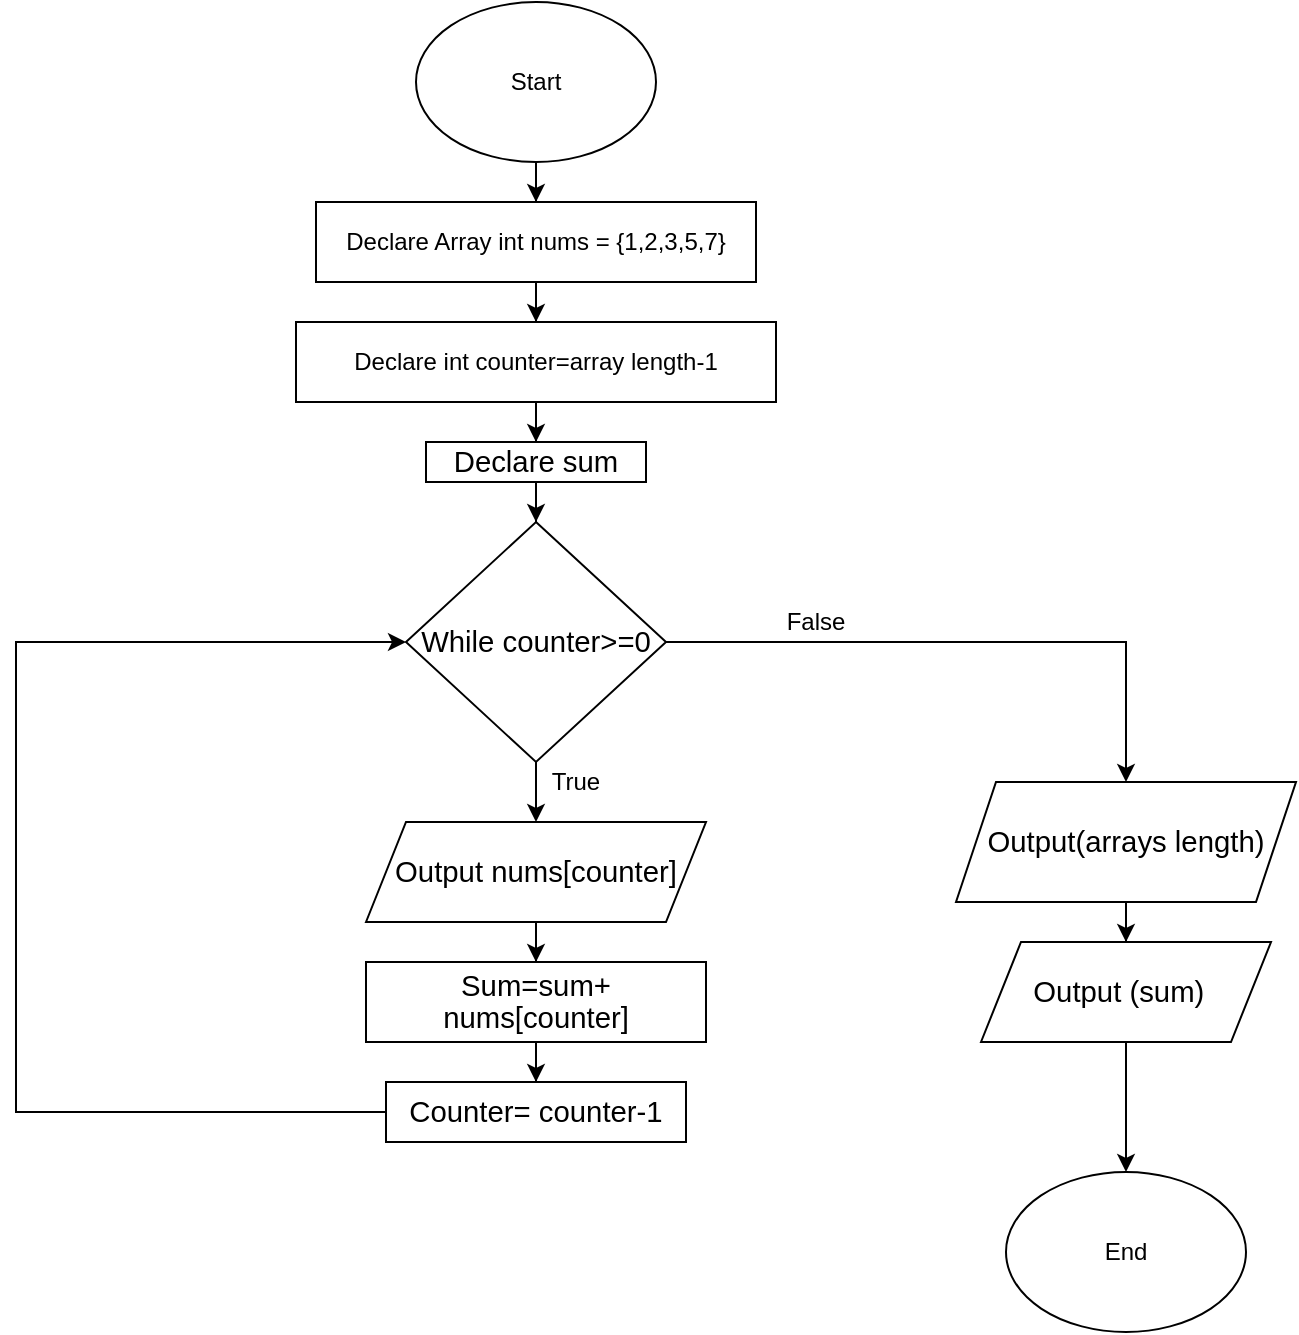 <mxfile version="14.4.3" type="device"><diagram id="GCLvYVH2aN7iBzK_OFzF" name="Page-1"><mxGraphModel dx="1092" dy="494" grid="1" gridSize="10" guides="1" tooltips="1" connect="1" arrows="1" fold="1" page="1" pageScale="1" pageWidth="850" pageHeight="1100" math="0" shadow="0"><root><mxCell id="0"/><mxCell id="1" parent="0"/><mxCell id="D2FIqqgiMbvD24VFQh1P-3" value="" style="edgeStyle=orthogonalEdgeStyle;rounded=0;orthogonalLoop=1;jettySize=auto;html=1;" edge="1" parent="1" source="D2FIqqgiMbvD24VFQh1P-1" target="D2FIqqgiMbvD24VFQh1P-2"><mxGeometry relative="1" as="geometry"/></mxCell><mxCell id="D2FIqqgiMbvD24VFQh1P-1" value="Start" style="ellipse;whiteSpace=wrap;html=1;" vertex="1" parent="1"><mxGeometry x="270" y="10" width="120" height="80" as="geometry"/></mxCell><mxCell id="D2FIqqgiMbvD24VFQh1P-5" value="" style="edgeStyle=orthogonalEdgeStyle;rounded=0;orthogonalLoop=1;jettySize=auto;html=1;" edge="1" parent="1" source="D2FIqqgiMbvD24VFQh1P-2" target="D2FIqqgiMbvD24VFQh1P-4"><mxGeometry relative="1" as="geometry"/></mxCell><mxCell id="D2FIqqgiMbvD24VFQh1P-2" value="&lt;p class=&quot;MsoNormal&quot;&gt;Declare Array int nums = {1,2,3,5,7}&lt;/p&gt;" style="whiteSpace=wrap;html=1;" vertex="1" parent="1"><mxGeometry x="220" y="110" width="220" height="40" as="geometry"/></mxCell><mxCell id="D2FIqqgiMbvD24VFQh1P-7" value="" style="edgeStyle=orthogonalEdgeStyle;rounded=0;orthogonalLoop=1;jettySize=auto;html=1;" edge="1" parent="1" source="D2FIqqgiMbvD24VFQh1P-4" target="D2FIqqgiMbvD24VFQh1P-6"><mxGeometry relative="1" as="geometry"/></mxCell><mxCell id="D2FIqqgiMbvD24VFQh1P-4" value="&lt;p class=&quot;MsoNormal&quot;&gt;Declare int counter=array length-1&lt;/p&gt;" style="whiteSpace=wrap;html=1;" vertex="1" parent="1"><mxGeometry x="210" y="170" width="240" height="40" as="geometry"/></mxCell><mxCell id="D2FIqqgiMbvD24VFQh1P-9" value="" style="edgeStyle=orthogonalEdgeStyle;rounded=0;orthogonalLoop=1;jettySize=auto;html=1;" edge="1" parent="1" source="D2FIqqgiMbvD24VFQh1P-6" target="D2FIqqgiMbvD24VFQh1P-8"><mxGeometry relative="1" as="geometry"/></mxCell><mxCell id="D2FIqqgiMbvD24VFQh1P-6" value="&lt;span style=&quot;font-size: 11.0pt ; line-height: 107% ; font-family: &amp;#34;calibri&amp;#34; , sans-serif&quot;&gt;Declare sum&lt;/span&gt;" style="whiteSpace=wrap;html=1;" vertex="1" parent="1"><mxGeometry x="275" y="230" width="110" height="20" as="geometry"/></mxCell><mxCell id="D2FIqqgiMbvD24VFQh1P-13" value="" style="edgeStyle=orthogonalEdgeStyle;rounded=0;orthogonalLoop=1;jettySize=auto;html=1;" edge="1" parent="1" source="D2FIqqgiMbvD24VFQh1P-8" target="D2FIqqgiMbvD24VFQh1P-12"><mxGeometry relative="1" as="geometry"/></mxCell><mxCell id="D2FIqqgiMbvD24VFQh1P-21" value="" style="edgeStyle=orthogonalEdgeStyle;rounded=0;orthogonalLoop=1;jettySize=auto;html=1;" edge="1" parent="1" source="D2FIqqgiMbvD24VFQh1P-8" target="D2FIqqgiMbvD24VFQh1P-20"><mxGeometry relative="1" as="geometry"/></mxCell><mxCell id="D2FIqqgiMbvD24VFQh1P-8" value="&lt;span style=&quot;font-size: 11.0pt ; line-height: 107% ; font-family: &amp;#34;calibri&amp;#34; , sans-serif&quot;&gt;While counter&amp;gt;=0&lt;/span&gt;" style="rhombus;whiteSpace=wrap;html=1;" vertex="1" parent="1"><mxGeometry x="265" y="270" width="130" height="120" as="geometry"/></mxCell><mxCell id="D2FIqqgiMbvD24VFQh1P-15" value="" style="edgeStyle=orthogonalEdgeStyle;rounded=0;orthogonalLoop=1;jettySize=auto;html=1;" edge="1" parent="1" source="D2FIqqgiMbvD24VFQh1P-12" target="D2FIqqgiMbvD24VFQh1P-14"><mxGeometry relative="1" as="geometry"/></mxCell><mxCell id="D2FIqqgiMbvD24VFQh1P-12" value="&lt;span style=&quot;font-size: 11.0pt ; line-height: 107% ; font-family: &amp;#34;calibri&amp;#34; , sans-serif&quot;&gt;Output nums[counter]&lt;/span&gt;" style="shape=parallelogram;perimeter=parallelogramPerimeter;whiteSpace=wrap;html=1;fixedSize=1;" vertex="1" parent="1"><mxGeometry x="245" y="420" width="170" height="50" as="geometry"/></mxCell><mxCell id="D2FIqqgiMbvD24VFQh1P-17" value="" style="edgeStyle=orthogonalEdgeStyle;rounded=0;orthogonalLoop=1;jettySize=auto;html=1;" edge="1" parent="1" source="D2FIqqgiMbvD24VFQh1P-14" target="D2FIqqgiMbvD24VFQh1P-16"><mxGeometry relative="1" as="geometry"/></mxCell><mxCell id="D2FIqqgiMbvD24VFQh1P-14" value="&lt;span style=&quot;font-size: 11.0pt ; line-height: 107% ; font-family: &amp;#34;calibri&amp;#34; , sans-serif&quot;&gt;Sum=sum+ nums[counter]&lt;/span&gt;" style="whiteSpace=wrap;html=1;" vertex="1" parent="1"><mxGeometry x="245" y="490" width="170" height="40" as="geometry"/></mxCell><mxCell id="D2FIqqgiMbvD24VFQh1P-18" style="edgeStyle=orthogonalEdgeStyle;rounded=0;orthogonalLoop=1;jettySize=auto;html=1;entryX=0;entryY=0.5;entryDx=0;entryDy=0;" edge="1" parent="1" source="D2FIqqgiMbvD24VFQh1P-16" target="D2FIqqgiMbvD24VFQh1P-8"><mxGeometry relative="1" as="geometry"><mxPoint x="260" y="327" as="targetPoint"/><Array as="points"><mxPoint x="70" y="565"/><mxPoint x="70" y="330"/></Array></mxGeometry></mxCell><mxCell id="D2FIqqgiMbvD24VFQh1P-16" value="&lt;span style=&quot;font-size: 11.0pt ; line-height: 107% ; font-family: &amp;#34;calibri&amp;#34; , sans-serif&quot;&gt;Counter= counter-1&lt;/span&gt;" style="whiteSpace=wrap;html=1;" vertex="1" parent="1"><mxGeometry x="255" y="550" width="150" height="30" as="geometry"/></mxCell><mxCell id="D2FIqqgiMbvD24VFQh1P-19" value="True" style="text;html=1;strokeColor=none;fillColor=none;align=center;verticalAlign=middle;whiteSpace=wrap;rounded=0;" vertex="1" parent="1"><mxGeometry x="330" y="390" width="40" height="20" as="geometry"/></mxCell><mxCell id="D2FIqqgiMbvD24VFQh1P-24" value="" style="edgeStyle=orthogonalEdgeStyle;rounded=0;orthogonalLoop=1;jettySize=auto;html=1;" edge="1" parent="1" source="D2FIqqgiMbvD24VFQh1P-20" target="D2FIqqgiMbvD24VFQh1P-23"><mxGeometry relative="1" as="geometry"/></mxCell><mxCell id="D2FIqqgiMbvD24VFQh1P-20" value="&lt;span style=&quot;font-size: 11.0pt ; line-height: 107% ; font-family: &amp;#34;calibri&amp;#34; , sans-serif&quot;&gt;Output(arrays length)&lt;/span&gt;" style="shape=parallelogram;perimeter=parallelogramPerimeter;whiteSpace=wrap;html=1;fixedSize=1;" vertex="1" parent="1"><mxGeometry x="540" y="400" width="170" height="60" as="geometry"/></mxCell><mxCell id="D2FIqqgiMbvD24VFQh1P-22" value="False" style="text;html=1;strokeColor=none;fillColor=none;align=center;verticalAlign=middle;whiteSpace=wrap;rounded=0;" vertex="1" parent="1"><mxGeometry x="450" y="310" width="40" height="20" as="geometry"/></mxCell><mxCell id="D2FIqqgiMbvD24VFQh1P-26" value="" style="edgeStyle=orthogonalEdgeStyle;rounded=0;orthogonalLoop=1;jettySize=auto;html=1;" edge="1" parent="1" source="D2FIqqgiMbvD24VFQh1P-23" target="D2FIqqgiMbvD24VFQh1P-25"><mxGeometry relative="1" as="geometry"/></mxCell><mxCell id="D2FIqqgiMbvD24VFQh1P-23" value="&lt;span style=&quot;font-size: 11.0pt ; line-height: 107% ; font-family: &amp;#34;calibri&amp;#34; , sans-serif&quot;&gt;Output  (sum)&amp;nbsp;&amp;nbsp;&lt;/span&gt;" style="shape=parallelogram;perimeter=parallelogramPerimeter;whiteSpace=wrap;html=1;fixedSize=1;" vertex="1" parent="1"><mxGeometry x="552.5" y="480" width="145" height="50" as="geometry"/></mxCell><mxCell id="D2FIqqgiMbvD24VFQh1P-25" value="End" style="ellipse;whiteSpace=wrap;html=1;" vertex="1" parent="1"><mxGeometry x="565" y="595" width="120" height="80" as="geometry"/></mxCell></root></mxGraphModel></diagram></mxfile>